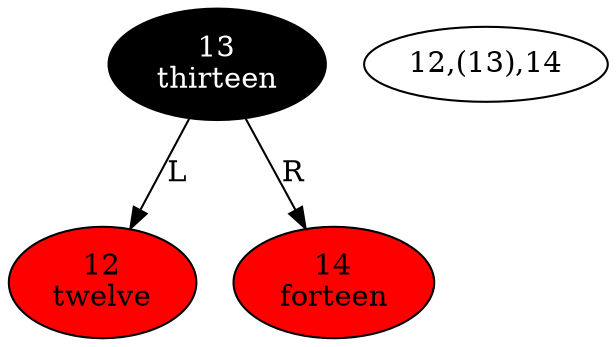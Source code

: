 digraph {
  node_rb_1028566121 [style=filled fillcolor=black fontcolor=white label="13\nthirteen"];
  node_rb_1028566121 -> node_rb_1118140819 [label=L taildir=sw];
  node_rb_1028566121 -> node_rb_1442407170 [label=R taildir=se];
  node_rb_1118140819 [style=filled fillcolor=red label="12\ntwelve"];
  node_rb_1442407170 [style=filled fillcolor=red label="14\nforteen"];
  node_234_1028566121 [label="12,(13),14"];
}
